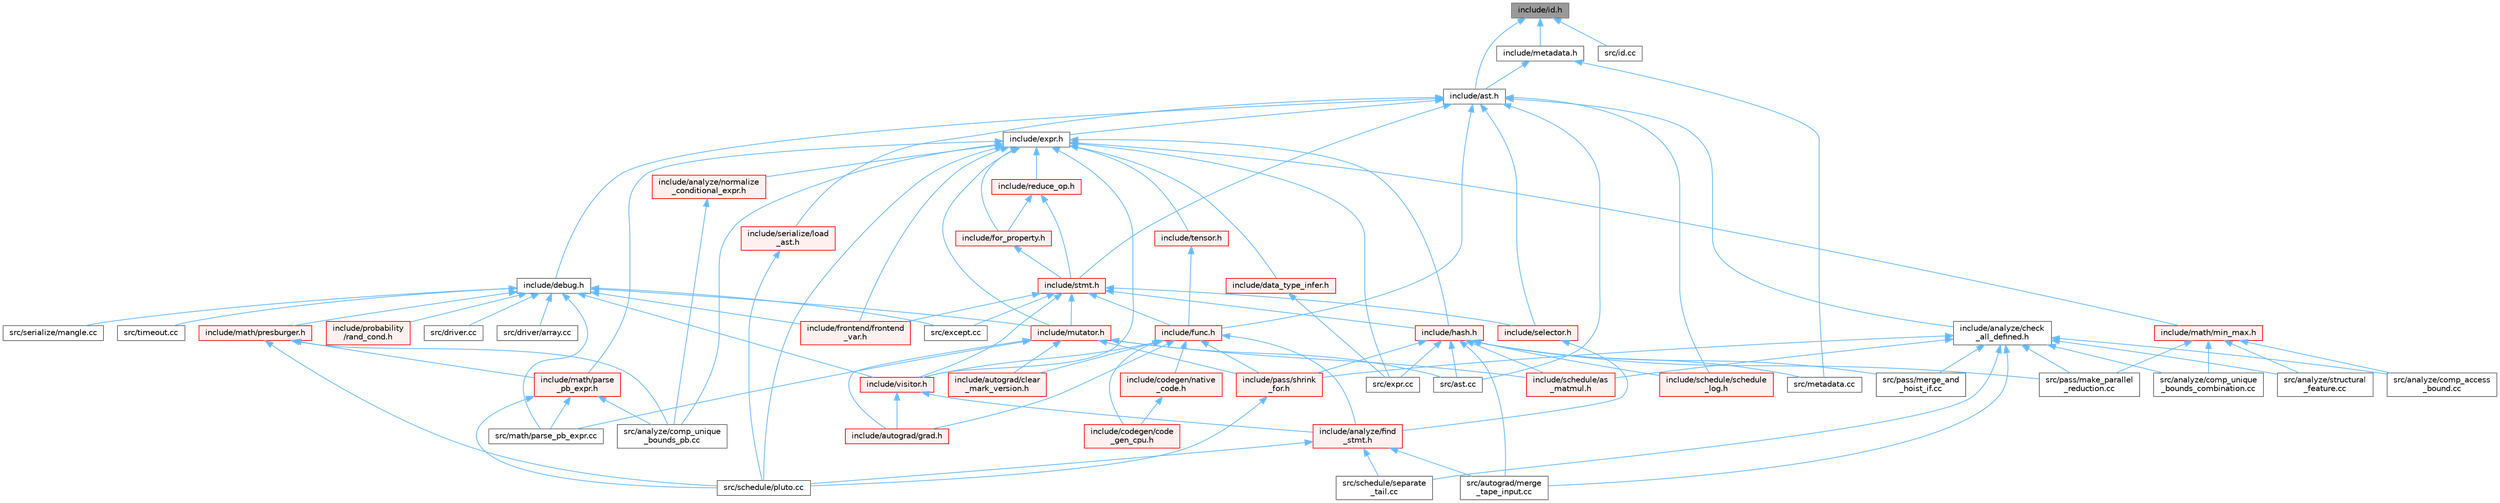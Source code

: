 digraph "include/id.h"
{
 // LATEX_PDF_SIZE
  bgcolor="transparent";
  edge [fontname=Helvetica,fontsize=10,labelfontname=Helvetica,labelfontsize=10];
  node [fontname=Helvetica,fontsize=10,shape=box,height=0.2,width=0.4];
  Node1 [label="include/id.h",height=0.2,width=0.4,color="gray40", fillcolor="grey60", style="filled", fontcolor="black",tooltip=" "];
  Node1 -> Node2 [dir="back",color="steelblue1",style="solid"];
  Node2 [label="include/ast.h",height=0.2,width=0.4,color="grey40", fillcolor="white", style="filled",URL="$ast_8h.html",tooltip=" "];
  Node2 -> Node3 [dir="back",color="steelblue1",style="solid"];
  Node3 [label="include/analyze/check\l_all_defined.h",height=0.2,width=0.4,color="grey40", fillcolor="white", style="filled",URL="$check__all__defined_8h.html",tooltip=" "];
  Node3 -> Node4 [dir="back",color="steelblue1",style="solid"];
  Node4 [label="include/pass/shrink\l_for.h",height=0.2,width=0.4,color="red", fillcolor="#FFF0F0", style="filled",URL="$shrink__for_8h.html",tooltip=" "];
  Node4 -> Node10 [dir="back",color="steelblue1",style="solid"];
  Node10 [label="src/schedule/pluto.cc",height=0.2,width=0.4,color="grey40", fillcolor="white", style="filled",URL="$pluto_8cc.html",tooltip=" "];
  Node3 -> Node11 [dir="back",color="steelblue1",style="solid"];
  Node11 [label="include/schedule/as\l_matmul.h",height=0.2,width=0.4,color="red", fillcolor="#FFF0F0", style="filled",URL="$as__matmul_8h.html",tooltip=" "];
  Node3 -> Node43 [dir="back",color="steelblue1",style="solid"];
  Node43 [label="src/analyze/comp_access\l_bound.cc",height=0.2,width=0.4,color="grey40", fillcolor="white", style="filled",URL="$comp__access__bound_8cc.html",tooltip=" "];
  Node3 -> Node44 [dir="back",color="steelblue1",style="solid"];
  Node44 [label="src/analyze/comp_unique\l_bounds_combination.cc",height=0.2,width=0.4,color="grey40", fillcolor="white", style="filled",URL="$comp__unique__bounds__combination_8cc.html",tooltip=" "];
  Node3 -> Node45 [dir="back",color="steelblue1",style="solid"];
  Node45 [label="src/analyze/structural\l_feature.cc",height=0.2,width=0.4,color="grey40", fillcolor="white", style="filled",URL="$structural__feature_8cc.html",tooltip=" "];
  Node3 -> Node46 [dir="back",color="steelblue1",style="solid"];
  Node46 [label="src/autograd/merge\l_tape_input.cc",height=0.2,width=0.4,color="grey40", fillcolor="white", style="filled",URL="$merge__tape__input_8cc.html",tooltip=" "];
  Node3 -> Node47 [dir="back",color="steelblue1",style="solid"];
  Node47 [label="src/pass/make_parallel\l_reduction.cc",height=0.2,width=0.4,color="grey40", fillcolor="white", style="filled",URL="$make__parallel__reduction_8cc.html",tooltip=" "];
  Node3 -> Node48 [dir="back",color="steelblue1",style="solid"];
  Node48 [label="src/pass/merge_and\l_hoist_if.cc",height=0.2,width=0.4,color="grey40", fillcolor="white", style="filled",URL="$merge__and__hoist__if_8cc.html",tooltip=" "];
  Node3 -> Node34 [dir="back",color="steelblue1",style="solid"];
  Node34 [label="src/schedule/separate\l_tail.cc",height=0.2,width=0.4,color="grey40", fillcolor="white", style="filled",URL="$separate__tail_8cc.html",tooltip=" "];
  Node2 -> Node49 [dir="back",color="steelblue1",style="solid"];
  Node49 [label="include/debug.h",height=0.2,width=0.4,color="grey40", fillcolor="white", style="filled",URL="$debug_8h.html",tooltip=" "];
  Node49 -> Node50 [dir="back",color="steelblue1",style="solid"];
  Node50 [label="include/frontend/frontend\l_var.h",height=0.2,width=0.4,color="red", fillcolor="#FFF0F0", style="filled",URL="$frontend__var_8h.html",tooltip=" "];
  Node49 -> Node54 [dir="back",color="steelblue1",style="solid"];
  Node54 [label="include/math/presburger.h",height=0.2,width=0.4,color="red", fillcolor="#FFF0F0", style="filled",URL="$presburger_8h.html",tooltip=" "];
  Node54 -> Node82 [dir="back",color="steelblue1",style="solid"];
  Node82 [label="include/math/parse\l_pb_expr.h",height=0.2,width=0.4,color="red", fillcolor="#FFF0F0", style="filled",URL="$parse__pb__expr_8h.html",tooltip=" "];
  Node82 -> Node65 [dir="back",color="steelblue1",style="solid"];
  Node65 [label="src/analyze/comp_unique\l_bounds_pb.cc",height=0.2,width=0.4,color="grey40", fillcolor="white", style="filled",URL="$comp__unique__bounds__pb_8cc.html",tooltip=" "];
  Node82 -> Node83 [dir="back",color="steelblue1",style="solid"];
  Node83 [label="src/math/parse_pb_expr.cc",height=0.2,width=0.4,color="grey40", fillcolor="white", style="filled",URL="$parse__pb__expr_8cc.html",tooltip=" "];
  Node82 -> Node10 [dir="back",color="steelblue1",style="solid"];
  Node54 -> Node65 [dir="back",color="steelblue1",style="solid"];
  Node54 -> Node10 [dir="back",color="steelblue1",style="solid"];
  Node49 -> Node85 [dir="back",color="steelblue1",style="solid"];
  Node85 [label="include/mutator.h",height=0.2,width=0.4,color="red", fillcolor="#FFF0F0", style="filled",URL="$mutator_8h.html",tooltip=" "];
  Node85 -> Node88 [dir="back",color="steelblue1",style="solid"];
  Node88 [label="include/autograd/clear\l_mark_version.h",height=0.2,width=0.4,color="red", fillcolor="#FFF0F0", style="filled",URL="$clear__mark__version_8h.html",tooltip=" "];
  Node85 -> Node95 [dir="back",color="steelblue1",style="solid"];
  Node95 [label="include/autograd/grad.h",height=0.2,width=0.4,color="red", fillcolor="#FFF0F0", style="filled",URL="$grad_8h.html",tooltip=" "];
  Node85 -> Node4 [dir="back",color="steelblue1",style="solid"];
  Node85 -> Node11 [dir="back",color="steelblue1",style="solid"];
  Node85 -> Node167 [dir="back",color="steelblue1",style="solid"];
  Node167 [label="src/ast.cc",height=0.2,width=0.4,color="grey40", fillcolor="white", style="filled",URL="$ast_8cc.html",tooltip=" "];
  Node85 -> Node83 [dir="back",color="steelblue1",style="solid"];
  Node49 -> Node169 [dir="back",color="steelblue1",style="solid"];
  Node169 [label="include/probability\l/rand_cond.h",height=0.2,width=0.4,color="red", fillcolor="#FFF0F0", style="filled",URL="$rand__cond_8h.html",tooltip=" "];
  Node49 -> Node174 [dir="back",color="steelblue1",style="solid"];
  Node174 [label="include/visitor.h",height=0.2,width=0.4,color="red", fillcolor="#FFF0F0", style="filled",URL="$visitor_8h.html",tooltip=" "];
  Node174 -> Node196 [dir="back",color="steelblue1",style="solid"];
  Node196 [label="include/analyze/find\l_stmt.h",height=0.2,width=0.4,color="red", fillcolor="#FFF0F0", style="filled",URL="$find__stmt_8h.html",tooltip=" "];
  Node196 -> Node46 [dir="back",color="steelblue1",style="solid"];
  Node196 -> Node10 [dir="back",color="steelblue1",style="solid"];
  Node196 -> Node34 [dir="back",color="steelblue1",style="solid"];
  Node174 -> Node95 [dir="back",color="steelblue1",style="solid"];
  Node49 -> Node220 [dir="back",color="steelblue1",style="solid"];
  Node220 [label="src/driver.cc",height=0.2,width=0.4,color="grey40", fillcolor="white", style="filled",URL="$driver_8cc.html",tooltip=" "];
  Node49 -> Node221 [dir="back",color="steelblue1",style="solid"];
  Node221 [label="src/driver/array.cc",height=0.2,width=0.4,color="grey40", fillcolor="white", style="filled",URL="$array_8cc.html",tooltip=" "];
  Node49 -> Node13 [dir="back",color="steelblue1",style="solid"];
  Node13 [label="src/except.cc",height=0.2,width=0.4,color="grey40", fillcolor="white", style="filled",URL="$except_8cc.html",tooltip=" "];
  Node49 -> Node83 [dir="back",color="steelblue1",style="solid"];
  Node49 -> Node222 [dir="back",color="steelblue1",style="solid"];
  Node222 [label="src/serialize/mangle.cc",height=0.2,width=0.4,color="grey40", fillcolor="white", style="filled",URL="$mangle_8cc.html",tooltip=" "];
  Node49 -> Node223 [dir="back",color="steelblue1",style="solid"];
  Node223 [label="src/timeout.cc",height=0.2,width=0.4,color="grey40", fillcolor="white", style="filled",URL="$timeout_8cc.html",tooltip=" "];
  Node2 -> Node224 [dir="back",color="steelblue1",style="solid"];
  Node224 [label="include/expr.h",height=0.2,width=0.4,color="grey40", fillcolor="white", style="filled",URL="$expr_8h.html",tooltip=" "];
  Node224 -> Node225 [dir="back",color="steelblue1",style="solid"];
  Node225 [label="include/analyze/normalize\l_conditional_expr.h",height=0.2,width=0.4,color="red", fillcolor="#FFF0F0", style="filled",URL="$normalize__conditional__expr_8h.html",tooltip=" "];
  Node225 -> Node65 [dir="back",color="steelblue1",style="solid"];
  Node224 -> Node226 [dir="back",color="steelblue1",style="solid"];
  Node226 [label="include/data_type_infer.h",height=0.2,width=0.4,color="red", fillcolor="#FFF0F0", style="filled",URL="$data__type__infer_8h.html",tooltip=" "];
  Node226 -> Node227 [dir="back",color="steelblue1",style="solid"];
  Node227 [label="src/expr.cc",height=0.2,width=0.4,color="grey40", fillcolor="white", style="filled",URL="$expr_8cc.html",tooltip=" "];
  Node224 -> Node228 [dir="back",color="steelblue1",style="solid"];
  Node228 [label="include/for_property.h",height=0.2,width=0.4,color="red", fillcolor="#FFF0F0", style="filled",URL="$for__property_8h.html",tooltip=" "];
  Node228 -> Node229 [dir="back",color="steelblue1",style="solid"];
  Node229 [label="include/stmt.h",height=0.2,width=0.4,color="red", fillcolor="#FFF0F0", style="filled",URL="$stmt_8h.html",tooltip=" "];
  Node229 -> Node50 [dir="back",color="steelblue1",style="solid"];
  Node229 -> Node238 [dir="back",color="steelblue1",style="solid"];
  Node238 [label="include/func.h",height=0.2,width=0.4,color="red", fillcolor="#FFF0F0", style="filled",URL="$func_8h.html",tooltip=" "];
  Node238 -> Node196 [dir="back",color="steelblue1",style="solid"];
  Node238 -> Node88 [dir="back",color="steelblue1",style="solid"];
  Node238 -> Node95 [dir="back",color="steelblue1",style="solid"];
  Node238 -> Node206 [dir="back",color="steelblue1",style="solid"];
  Node206 [label="include/codegen/code\l_gen_cpu.h",height=0.2,width=0.4,color="red", fillcolor="#FFF0F0", style="filled",URL="$code__gen__cpu_8h.html",tooltip=" "];
  Node238 -> Node239 [dir="back",color="steelblue1",style="solid"];
  Node239 [label="include/codegen/native\l_code.h",height=0.2,width=0.4,color="red", fillcolor="#FFF0F0", style="filled",URL="$native__code_8h.html",tooltip=" "];
  Node239 -> Node206 [dir="back",color="steelblue1",style="solid"];
  Node238 -> Node4 [dir="back",color="steelblue1",style="solid"];
  Node238 -> Node174 [dir="back",color="steelblue1",style="solid"];
  Node229 -> Node244 [dir="back",color="steelblue1",style="solid"];
  Node244 [label="include/hash.h",height=0.2,width=0.4,color="red", fillcolor="#FFF0F0", style="filled",URL="$hash_8h.html",tooltip=" "];
  Node244 -> Node4 [dir="back",color="steelblue1",style="solid"];
  Node244 -> Node11 [dir="back",color="steelblue1",style="solid"];
  Node244 -> Node245 [dir="back",color="steelblue1",style="solid"];
  Node245 [label="include/schedule/schedule\l_log.h",height=0.2,width=0.4,color="red", fillcolor="#FFF0F0", style="filled",URL="$schedule__log_8h.html",tooltip=" "];
  Node244 -> Node167 [dir="back",color="steelblue1",style="solid"];
  Node244 -> Node46 [dir="back",color="steelblue1",style="solid"];
  Node244 -> Node227 [dir="back",color="steelblue1",style="solid"];
  Node244 -> Node251 [dir="back",color="steelblue1",style="solid"];
  Node251 [label="src/metadata.cc",height=0.2,width=0.4,color="grey40", fillcolor="white", style="filled",URL="$metadata_8cc.html",tooltip=" "];
  Node244 -> Node47 [dir="back",color="steelblue1",style="solid"];
  Node244 -> Node48 [dir="back",color="steelblue1",style="solid"];
  Node229 -> Node85 [dir="back",color="steelblue1",style="solid"];
  Node229 -> Node259 [dir="back",color="steelblue1",style="solid"];
  Node259 [label="include/selector.h",height=0.2,width=0.4,color="red", fillcolor="#FFF0F0", style="filled",URL="$selector_8h.html",tooltip=" "];
  Node259 -> Node196 [dir="back",color="steelblue1",style="solid"];
  Node229 -> Node174 [dir="back",color="steelblue1",style="solid"];
  Node229 -> Node13 [dir="back",color="steelblue1",style="solid"];
  Node224 -> Node50 [dir="back",color="steelblue1",style="solid"];
  Node224 -> Node244 [dir="back",color="steelblue1",style="solid"];
  Node224 -> Node261 [dir="back",color="steelblue1",style="solid"];
  Node261 [label="include/math/min_max.h",height=0.2,width=0.4,color="red", fillcolor="#FFF0F0", style="filled",URL="$min__max_8h.html",tooltip=" "];
  Node261 -> Node43 [dir="back",color="steelblue1",style="solid"];
  Node261 -> Node44 [dir="back",color="steelblue1",style="solid"];
  Node261 -> Node45 [dir="back",color="steelblue1",style="solid"];
  Node261 -> Node47 [dir="back",color="steelblue1",style="solid"];
  Node224 -> Node82 [dir="back",color="steelblue1",style="solid"];
  Node224 -> Node85 [dir="back",color="steelblue1",style="solid"];
  Node224 -> Node262 [dir="back",color="steelblue1",style="solid"];
  Node262 [label="include/reduce_op.h",height=0.2,width=0.4,color="red", fillcolor="#FFF0F0", style="filled",URL="$reduce__op_8h.html",tooltip=" "];
  Node262 -> Node228 [dir="back",color="steelblue1",style="solid"];
  Node262 -> Node229 [dir="back",color="steelblue1",style="solid"];
  Node224 -> Node264 [dir="back",color="steelblue1",style="solid"];
  Node264 [label="include/tensor.h",height=0.2,width=0.4,color="red", fillcolor="#FFF0F0", style="filled",URL="$tensor_8h.html",tooltip=" "];
  Node264 -> Node238 [dir="back",color="steelblue1",style="solid"];
  Node224 -> Node174 [dir="back",color="steelblue1",style="solid"];
  Node224 -> Node65 [dir="back",color="steelblue1",style="solid"];
  Node224 -> Node227 [dir="back",color="steelblue1",style="solid"];
  Node224 -> Node10 [dir="back",color="steelblue1",style="solid"];
  Node2 -> Node238 [dir="back",color="steelblue1",style="solid"];
  Node2 -> Node245 [dir="back",color="steelblue1",style="solid"];
  Node2 -> Node259 [dir="back",color="steelblue1",style="solid"];
  Node2 -> Node276 [dir="back",color="steelblue1",style="solid"];
  Node276 [label="include/serialize/load\l_ast.h",height=0.2,width=0.4,color="red", fillcolor="#FFF0F0", style="filled",URL="$load__ast_8h.html",tooltip=" "];
  Node276 -> Node10 [dir="back",color="steelblue1",style="solid"];
  Node2 -> Node229 [dir="back",color="steelblue1",style="solid"];
  Node2 -> Node167 [dir="back",color="steelblue1",style="solid"];
  Node1 -> Node278 [dir="back",color="steelblue1",style="solid"];
  Node278 [label="include/metadata.h",height=0.2,width=0.4,color="grey40", fillcolor="white", style="filled",URL="$metadata_8h.html",tooltip=" "];
  Node278 -> Node2 [dir="back",color="steelblue1",style="solid"];
  Node278 -> Node251 [dir="back",color="steelblue1",style="solid"];
  Node1 -> Node279 [dir="back",color="steelblue1",style="solid"];
  Node279 [label="src/id.cc",height=0.2,width=0.4,color="grey40", fillcolor="white", style="filled",URL="$id_8cc.html",tooltip=" "];
}
